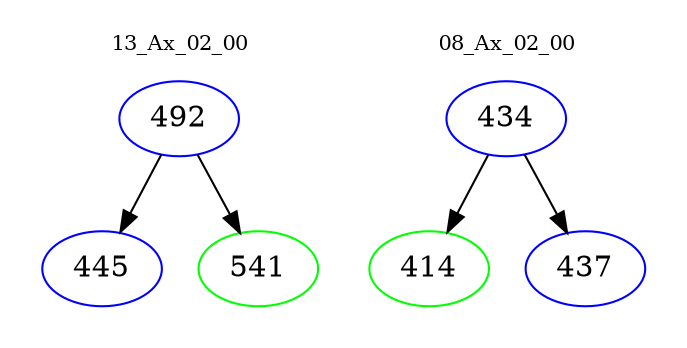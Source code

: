 digraph{
subgraph cluster_0 {
color = white
label = "13_Ax_02_00";
fontsize=10;
T0_492 [label="492", color="blue"]
T0_492 -> T0_445 [color="black"]
T0_445 [label="445", color="blue"]
T0_492 -> T0_541 [color="black"]
T0_541 [label="541", color="green"]
}
subgraph cluster_1 {
color = white
label = "08_Ax_02_00";
fontsize=10;
T1_434 [label="434", color="blue"]
T1_434 -> T1_414 [color="black"]
T1_414 [label="414", color="green"]
T1_434 -> T1_437 [color="black"]
T1_437 [label="437", color="blue"]
}
}
